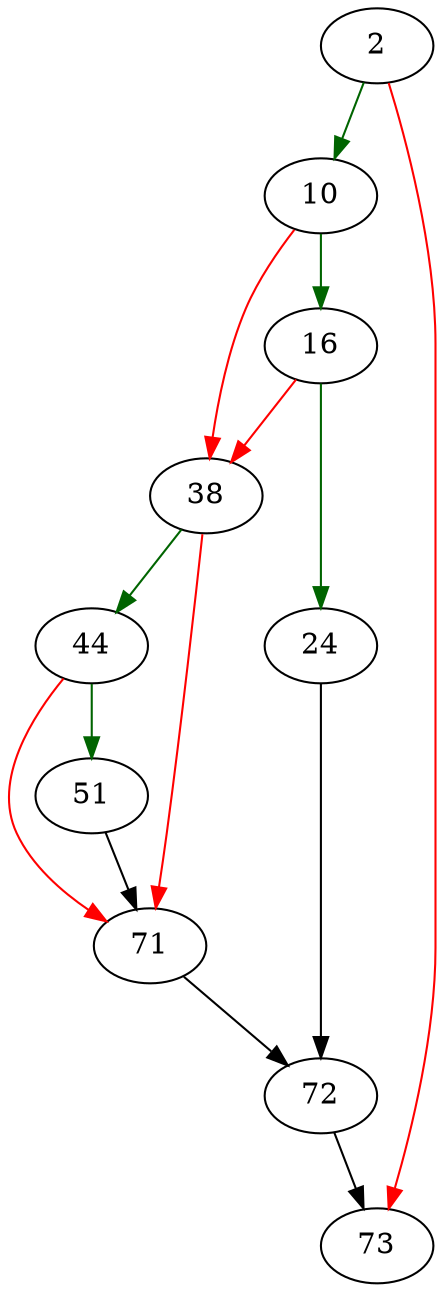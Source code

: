 strict digraph "whereLoopClearUnion" {
	// Node definitions.
	2 [entry=true];
	10;
	73;
	16;
	38;
	24;
	72;
	44;
	71;
	51;

	// Edge definitions.
	2 -> 10 [
		color=darkgreen
		cond=true
	];
	2 -> 73 [
		color=red
		cond=false
	];
	10 -> 16 [
		color=darkgreen
		cond=true
	];
	10 -> 38 [
		color=red
		cond=false
	];
	16 -> 38 [
		color=red
		cond=false
	];
	16 -> 24 [
		color=darkgreen
		cond=true
	];
	38 -> 44 [
		color=darkgreen
		cond=true
	];
	38 -> 71 [
		color=red
		cond=false
	];
	24 -> 72;
	72 -> 73;
	44 -> 71 [
		color=red
		cond=false
	];
	44 -> 51 [
		color=darkgreen
		cond=true
	];
	71 -> 72;
	51 -> 71;
}